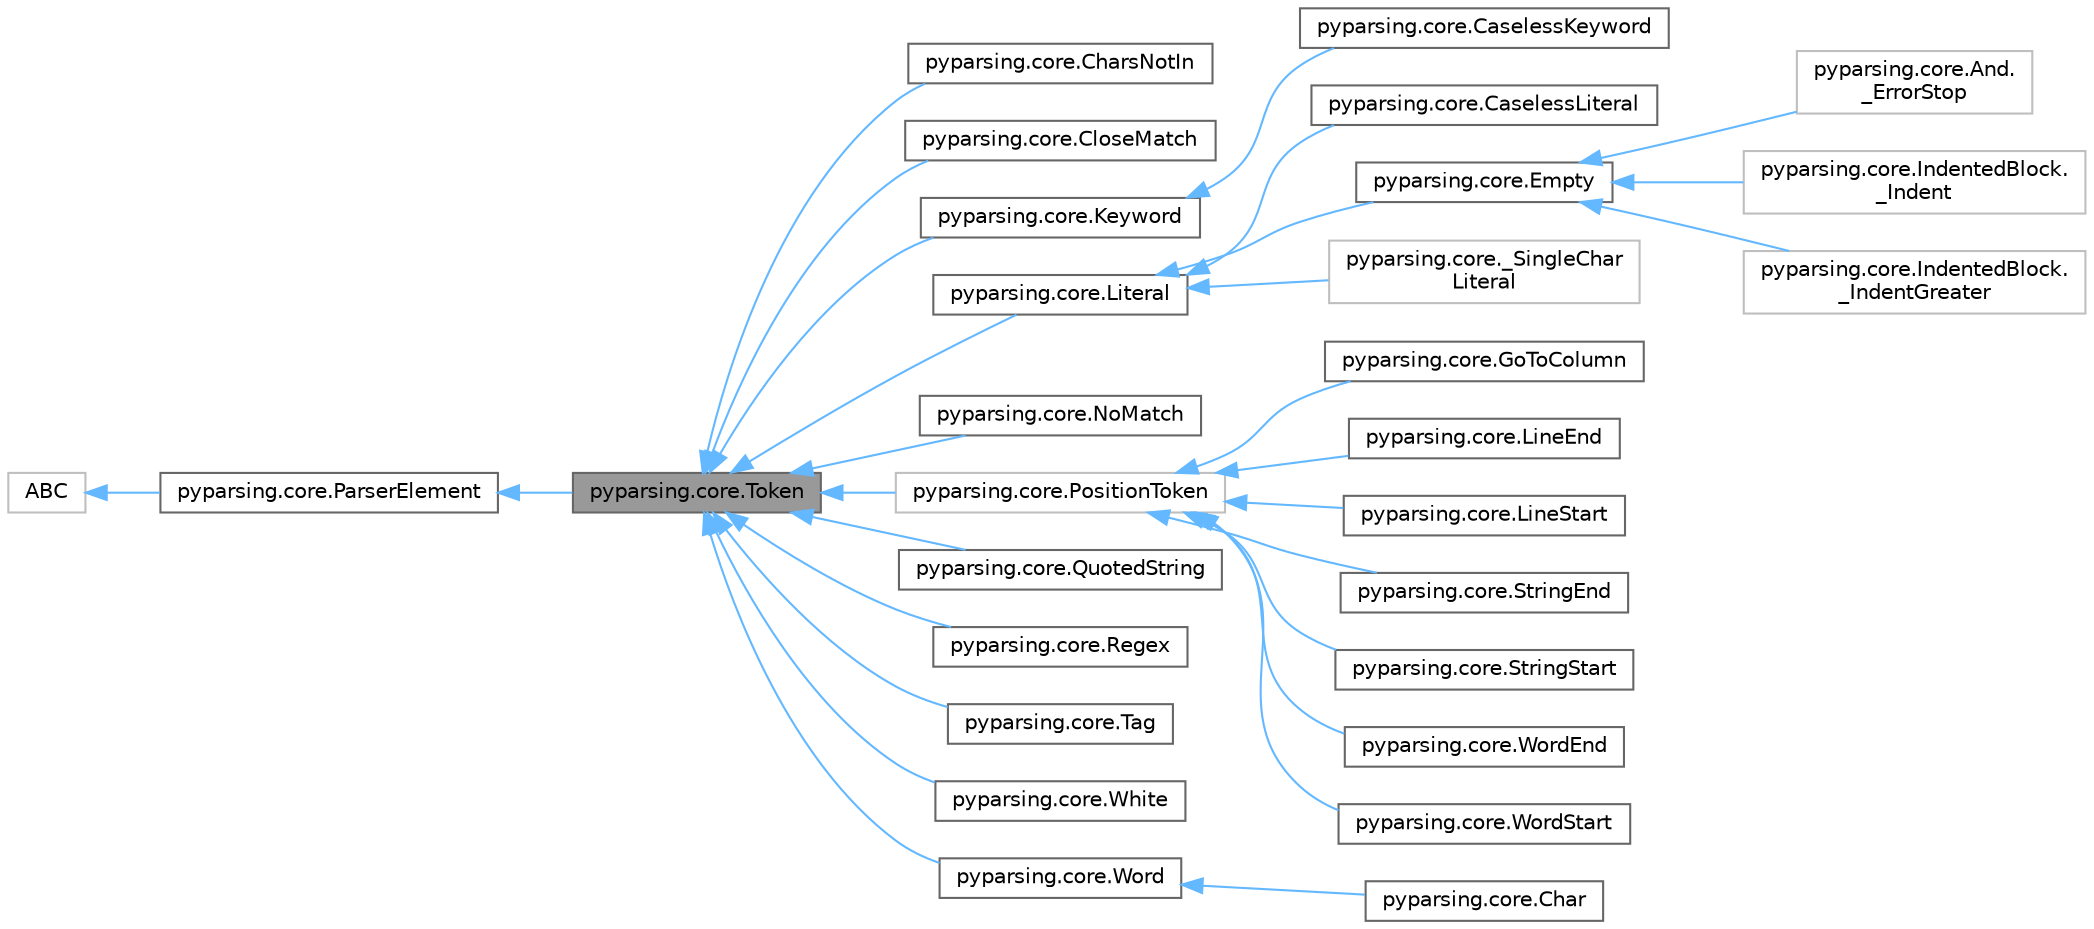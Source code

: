 digraph "pyparsing.core.Token"
{
 // LATEX_PDF_SIZE
  bgcolor="transparent";
  edge [fontname=Helvetica,fontsize=10,labelfontname=Helvetica,labelfontsize=10];
  node [fontname=Helvetica,fontsize=10,shape=box,height=0.2,width=0.4];
  rankdir="LR";
  Node1 [id="Node000001",label="pyparsing.core.Token",height=0.2,width=0.4,color="gray40", fillcolor="grey60", style="filled", fontcolor="black",tooltip=" "];
  Node2 -> Node1 [id="edge1_Node000001_Node000002",dir="back",color="steelblue1",style="solid",tooltip=" "];
  Node2 [id="Node000002",label="pyparsing.core.ParserElement",height=0.2,width=0.4,color="gray40", fillcolor="white", style="filled",URL="$d9/d94/classpyparsing_1_1core_1_1ParserElement.html",tooltip=" "];
  Node3 -> Node2 [id="edge2_Node000002_Node000003",dir="back",color="steelblue1",style="solid",tooltip=" "];
  Node3 [id="Node000003",label="ABC",height=0.2,width=0.4,color="grey75", fillcolor="white", style="filled",URL="$dd/d9b/classABC.html",tooltip=" "];
  Node1 -> Node4 [id="edge3_Node000001_Node000004",dir="back",color="steelblue1",style="solid",tooltip=" "];
  Node4 [id="Node000004",label="pyparsing.core.CharsNotIn",height=0.2,width=0.4,color="gray40", fillcolor="white", style="filled",URL="$da/d90/classpyparsing_1_1core_1_1CharsNotIn.html",tooltip=" "];
  Node1 -> Node5 [id="edge4_Node000001_Node000005",dir="back",color="steelblue1",style="solid",tooltip=" "];
  Node5 [id="Node000005",label="pyparsing.core.CloseMatch",height=0.2,width=0.4,color="gray40", fillcolor="white", style="filled",URL="$d0/def/classpyparsing_1_1core_1_1CloseMatch.html",tooltip=" "];
  Node1 -> Node6 [id="edge5_Node000001_Node000006",dir="back",color="steelblue1",style="solid",tooltip=" "];
  Node6 [id="Node000006",label="pyparsing.core.Keyword",height=0.2,width=0.4,color="gray40", fillcolor="white", style="filled",URL="$d4/dc6/classpyparsing_1_1core_1_1Keyword.html",tooltip=" "];
  Node6 -> Node7 [id="edge6_Node000006_Node000007",dir="back",color="steelblue1",style="solid",tooltip=" "];
  Node7 [id="Node000007",label="pyparsing.core.CaselessKeyword",height=0.2,width=0.4,color="gray40", fillcolor="white", style="filled",URL="$d3/d2a/classpyparsing_1_1core_1_1CaselessKeyword.html",tooltip=" "];
  Node1 -> Node8 [id="edge7_Node000001_Node000008",dir="back",color="steelblue1",style="solid",tooltip=" "];
  Node8 [id="Node000008",label="pyparsing.core.Literal",height=0.2,width=0.4,color="gray40", fillcolor="white", style="filled",URL="$d0/d01/classpyparsing_1_1core_1_1Literal.html",tooltip=" "];
  Node8 -> Node9 [id="edge8_Node000008_Node000009",dir="back",color="steelblue1",style="solid",tooltip=" "];
  Node9 [id="Node000009",label="pyparsing.core.CaselessLiteral",height=0.2,width=0.4,color="gray40", fillcolor="white", style="filled",URL="$d2/d3f/classpyparsing_1_1core_1_1CaselessLiteral.html",tooltip=" "];
  Node8 -> Node10 [id="edge9_Node000008_Node000010",dir="back",color="steelblue1",style="solid",tooltip=" "];
  Node10 [id="Node000010",label="pyparsing.core.Empty",height=0.2,width=0.4,color="gray40", fillcolor="white", style="filled",URL="$da/d7f/classpyparsing_1_1core_1_1Empty.html",tooltip=" "];
  Node10 -> Node11 [id="edge10_Node000010_Node000011",dir="back",color="steelblue1",style="solid",tooltip=" "];
  Node11 [id="Node000011",label="pyparsing.core.And.\l_ErrorStop",height=0.2,width=0.4,color="grey75", fillcolor="white", style="filled",URL="$db/d36/classpyparsing_1_1core_1_1And_1_1__ErrorStop.html",tooltip=" "];
  Node10 -> Node12 [id="edge11_Node000010_Node000012",dir="back",color="steelblue1",style="solid",tooltip=" "];
  Node12 [id="Node000012",label="pyparsing.core.IndentedBlock.\l_Indent",height=0.2,width=0.4,color="grey75", fillcolor="white", style="filled",URL="$d1/d50/classpyparsing_1_1core_1_1IndentedBlock_1_1__Indent.html",tooltip=" "];
  Node10 -> Node13 [id="edge12_Node000010_Node000013",dir="back",color="steelblue1",style="solid",tooltip=" "];
  Node13 [id="Node000013",label="pyparsing.core.IndentedBlock.\l_IndentGreater",height=0.2,width=0.4,color="grey75", fillcolor="white", style="filled",URL="$dd/da2/classpyparsing_1_1core_1_1IndentedBlock_1_1__IndentGreater.html",tooltip=" "];
  Node8 -> Node14 [id="edge13_Node000008_Node000014",dir="back",color="steelblue1",style="solid",tooltip=" "];
  Node14 [id="Node000014",label="pyparsing.core._SingleChar\lLiteral",height=0.2,width=0.4,color="grey75", fillcolor="white", style="filled",URL="$db/dad/classpyparsing_1_1core_1_1__SingleCharLiteral.html",tooltip=" "];
  Node1 -> Node15 [id="edge14_Node000001_Node000015",dir="back",color="steelblue1",style="solid",tooltip=" "];
  Node15 [id="Node000015",label="pyparsing.core.NoMatch",height=0.2,width=0.4,color="gray40", fillcolor="white", style="filled",URL="$db/dfc/classpyparsing_1_1core_1_1NoMatch.html",tooltip=" "];
  Node1 -> Node16 [id="edge15_Node000001_Node000016",dir="back",color="steelblue1",style="solid",tooltip=" "];
  Node16 [id="Node000016",label="pyparsing.core.PositionToken",height=0.2,width=0.4,color="grey75", fillcolor="white", style="filled",URL="$d8/dff/classpyparsing_1_1core_1_1PositionToken.html",tooltip=" "];
  Node16 -> Node17 [id="edge16_Node000016_Node000017",dir="back",color="steelblue1",style="solid",tooltip=" "];
  Node17 [id="Node000017",label="pyparsing.core.GoToColumn",height=0.2,width=0.4,color="gray40", fillcolor="white", style="filled",URL="$d7/d0b/classpyparsing_1_1core_1_1GoToColumn.html",tooltip=" "];
  Node16 -> Node18 [id="edge17_Node000016_Node000018",dir="back",color="steelblue1",style="solid",tooltip=" "];
  Node18 [id="Node000018",label="pyparsing.core.LineEnd",height=0.2,width=0.4,color="gray40", fillcolor="white", style="filled",URL="$d5/d2a/classpyparsing_1_1core_1_1LineEnd.html",tooltip=" "];
  Node16 -> Node19 [id="edge18_Node000016_Node000019",dir="back",color="steelblue1",style="solid",tooltip=" "];
  Node19 [id="Node000019",label="pyparsing.core.LineStart",height=0.2,width=0.4,color="gray40", fillcolor="white", style="filled",URL="$d9/dd9/classpyparsing_1_1core_1_1LineStart.html",tooltip=" "];
  Node16 -> Node20 [id="edge19_Node000016_Node000020",dir="back",color="steelblue1",style="solid",tooltip=" "];
  Node20 [id="Node000020",label="pyparsing.core.StringEnd",height=0.2,width=0.4,color="gray40", fillcolor="white", style="filled",URL="$dd/dcc/classpyparsing_1_1core_1_1StringEnd.html",tooltip=" "];
  Node16 -> Node21 [id="edge20_Node000016_Node000021",dir="back",color="steelblue1",style="solid",tooltip=" "];
  Node21 [id="Node000021",label="pyparsing.core.StringStart",height=0.2,width=0.4,color="gray40", fillcolor="white", style="filled",URL="$d2/d8e/classpyparsing_1_1core_1_1StringStart.html",tooltip=" "];
  Node16 -> Node22 [id="edge21_Node000016_Node000022",dir="back",color="steelblue1",style="solid",tooltip=" "];
  Node22 [id="Node000022",label="pyparsing.core.WordEnd",height=0.2,width=0.4,color="gray40", fillcolor="white", style="filled",URL="$d6/d83/classpyparsing_1_1core_1_1WordEnd.html",tooltip=" "];
  Node16 -> Node23 [id="edge22_Node000016_Node000023",dir="back",color="steelblue1",style="solid",tooltip=" "];
  Node23 [id="Node000023",label="pyparsing.core.WordStart",height=0.2,width=0.4,color="gray40", fillcolor="white", style="filled",URL="$dd/d7f/classpyparsing_1_1core_1_1WordStart.html",tooltip=" "];
  Node1 -> Node24 [id="edge23_Node000001_Node000024",dir="back",color="steelblue1",style="solid",tooltip=" "];
  Node24 [id="Node000024",label="pyparsing.core.QuotedString",height=0.2,width=0.4,color="gray40", fillcolor="white", style="filled",URL="$d0/dd3/classpyparsing_1_1core_1_1QuotedString.html",tooltip=" "];
  Node1 -> Node25 [id="edge24_Node000001_Node000025",dir="back",color="steelblue1",style="solid",tooltip=" "];
  Node25 [id="Node000025",label="pyparsing.core.Regex",height=0.2,width=0.4,color="gray40", fillcolor="white", style="filled",URL="$d7/d3e/classpyparsing_1_1core_1_1Regex.html",tooltip=" "];
  Node1 -> Node26 [id="edge25_Node000001_Node000026",dir="back",color="steelblue1",style="solid",tooltip=" "];
  Node26 [id="Node000026",label="pyparsing.core.Tag",height=0.2,width=0.4,color="gray40", fillcolor="white", style="filled",URL="$d1/d8f/classpyparsing_1_1core_1_1Tag.html",tooltip=" "];
  Node1 -> Node27 [id="edge26_Node000001_Node000027",dir="back",color="steelblue1",style="solid",tooltip=" "];
  Node27 [id="Node000027",label="pyparsing.core.White",height=0.2,width=0.4,color="gray40", fillcolor="white", style="filled",URL="$de/d27/classpyparsing_1_1core_1_1White.html",tooltip=" "];
  Node1 -> Node28 [id="edge27_Node000001_Node000028",dir="back",color="steelblue1",style="solid",tooltip=" "];
  Node28 [id="Node000028",label="pyparsing.core.Word",height=0.2,width=0.4,color="gray40", fillcolor="white", style="filled",URL="$de/d77/classpyparsing_1_1core_1_1Word.html",tooltip=" "];
  Node28 -> Node29 [id="edge28_Node000028_Node000029",dir="back",color="steelblue1",style="solid",tooltip=" "];
  Node29 [id="Node000029",label="pyparsing.core.Char",height=0.2,width=0.4,color="gray40", fillcolor="white", style="filled",URL="$d5/dc2/classpyparsing_1_1core_1_1Char.html",tooltip=" "];
}
